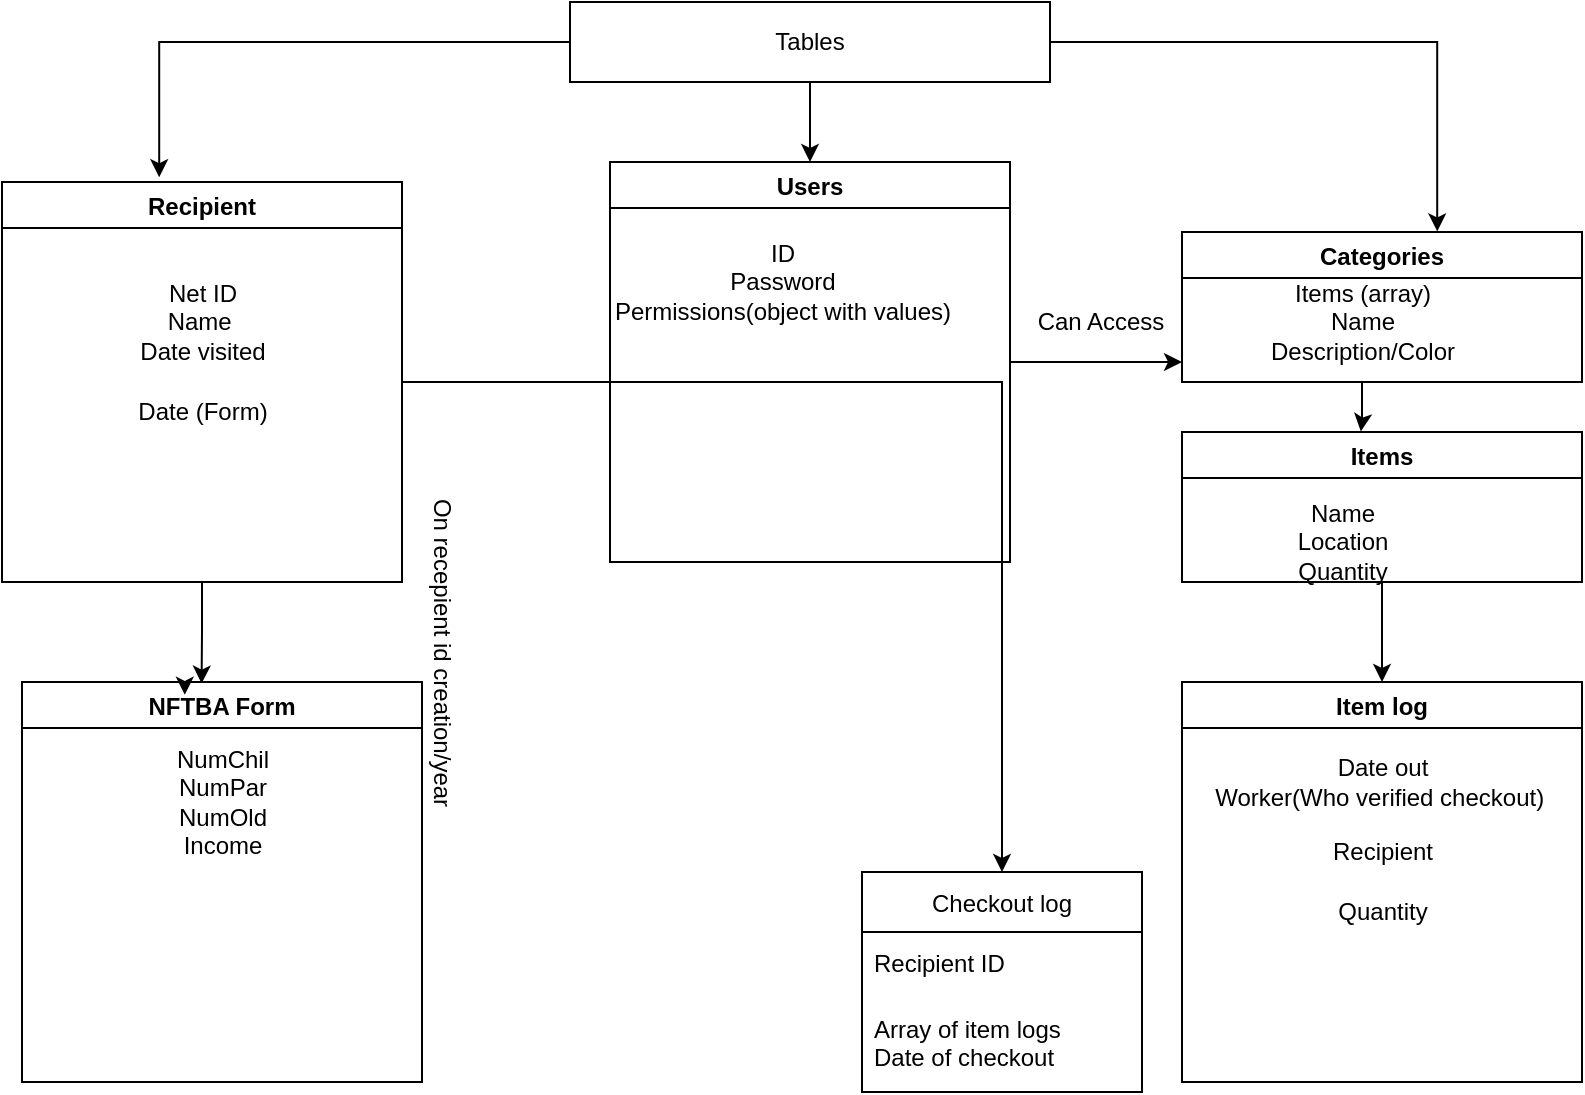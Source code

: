 <mxfile version="20.3.0" type="github">
  <diagram id="C5RBs43oDa-KdzZeNtuy" name="Page-1">
    <mxGraphModel dx="782" dy="468" grid="1" gridSize="10" guides="1" tooltips="1" connect="1" arrows="1" fold="1" page="1" pageScale="1" pageWidth="827" pageHeight="1169" math="0" shadow="0">
      <root>
        <mxCell id="WIyWlLk6GJQsqaUBKTNV-0" />
        <mxCell id="WIyWlLk6GJQsqaUBKTNV-1" parent="WIyWlLk6GJQsqaUBKTNV-0" />
        <mxCell id="W-ZZmaoJpfkEgvUS2qyO-48" style="edgeStyle=orthogonalEdgeStyle;rounded=0;orthogonalLoop=1;jettySize=auto;html=1;entryX=0.449;entryY=0.004;entryDx=0;entryDy=0;entryPerimeter=0;" parent="WIyWlLk6GJQsqaUBKTNV-1" source="W-ZZmaoJpfkEgvUS2qyO-13" target="W-ZZmaoJpfkEgvUS2qyO-45" edge="1">
          <mxGeometry relative="1" as="geometry" />
        </mxCell>
        <mxCell id="LEjf0Js33OpnvhWqmB9_-26" style="edgeStyle=orthogonalEdgeStyle;rounded=0;orthogonalLoop=1;jettySize=auto;html=1;" edge="1" parent="WIyWlLk6GJQsqaUBKTNV-1" source="W-ZZmaoJpfkEgvUS2qyO-13" target="LEjf0Js33OpnvhWqmB9_-22">
          <mxGeometry relative="1" as="geometry" />
        </mxCell>
        <mxCell id="W-ZZmaoJpfkEgvUS2qyO-13" value="Recipient" style="swimlane;startSize=23;" parent="WIyWlLk6GJQsqaUBKTNV-1" vertex="1">
          <mxGeometry x="10" y="260" width="200" height="200" as="geometry" />
        </mxCell>
        <mxCell id="W-ZZmaoJpfkEgvUS2qyO-18" value="Net ID&lt;br&gt;Name&amp;nbsp;&lt;br&gt;Date visited" style="text;html=1;align=center;verticalAlign=middle;resizable=0;points=[];autosize=1;strokeColor=none;fillColor=none;" parent="W-ZZmaoJpfkEgvUS2qyO-13" vertex="1">
          <mxGeometry x="55" y="40" width="90" height="60" as="geometry" />
        </mxCell>
        <mxCell id="W-ZZmaoJpfkEgvUS2qyO-39" value="Date (Form)" style="text;html=1;align=center;verticalAlign=middle;resizable=0;points=[];autosize=1;strokeColor=none;fillColor=none;" parent="W-ZZmaoJpfkEgvUS2qyO-13" vertex="1">
          <mxGeometry x="55" y="100" width="90" height="30" as="geometry" />
        </mxCell>
        <mxCell id="W-ZZmaoJpfkEgvUS2qyO-14" value="Categories" style="swimlane;" parent="WIyWlLk6GJQsqaUBKTNV-1" vertex="1">
          <mxGeometry x="600" y="285" width="200" height="75" as="geometry" />
        </mxCell>
        <mxCell id="W-ZZmaoJpfkEgvUS2qyO-37" style="edgeStyle=orthogonalEdgeStyle;rounded=0;orthogonalLoop=1;jettySize=auto;html=1;entryX=0.393;entryY=-0.012;entryDx=0;entryDy=0;entryPerimeter=0;" parent="WIyWlLk6GJQsqaUBKTNV-1" source="W-ZZmaoJpfkEgvUS2qyO-34" target="W-ZZmaoJpfkEgvUS2qyO-13" edge="1">
          <mxGeometry relative="1" as="geometry" />
        </mxCell>
        <mxCell id="W-ZZmaoJpfkEgvUS2qyO-38" style="edgeStyle=orthogonalEdgeStyle;rounded=0;orthogonalLoop=1;jettySize=auto;html=1;entryX=0.638;entryY=-0.004;entryDx=0;entryDy=0;entryPerimeter=0;" parent="WIyWlLk6GJQsqaUBKTNV-1" source="W-ZZmaoJpfkEgvUS2qyO-34" target="W-ZZmaoJpfkEgvUS2qyO-14" edge="1">
          <mxGeometry relative="1" as="geometry" />
        </mxCell>
        <mxCell id="LEjf0Js33OpnvhWqmB9_-2" style="edgeStyle=orthogonalEdgeStyle;rounded=0;orthogonalLoop=1;jettySize=auto;html=1;" edge="1" parent="WIyWlLk6GJQsqaUBKTNV-1" source="W-ZZmaoJpfkEgvUS2qyO-34" target="LEjf0Js33OpnvhWqmB9_-1">
          <mxGeometry relative="1" as="geometry" />
        </mxCell>
        <mxCell id="W-ZZmaoJpfkEgvUS2qyO-34" value="Tables" style="rounded=0;whiteSpace=wrap;html=1;" parent="WIyWlLk6GJQsqaUBKTNV-1" vertex="1">
          <mxGeometry x="294" y="170" width="240" height="40" as="geometry" />
        </mxCell>
        <mxCell id="W-ZZmaoJpfkEgvUS2qyO-45" value="NFTBA Form" style="swimlane;" parent="WIyWlLk6GJQsqaUBKTNV-1" vertex="1">
          <mxGeometry x="20" y="510" width="200" height="200" as="geometry" />
        </mxCell>
        <mxCell id="W-ZZmaoJpfkEgvUS2qyO-49" style="edgeStyle=orthogonalEdgeStyle;rounded=0;orthogonalLoop=1;jettySize=auto;html=1;exitX=0.5;exitY=0;exitDx=0;exitDy=0;entryX=0.407;entryY=0.032;entryDx=0;entryDy=0;entryPerimeter=0;" parent="WIyWlLk6GJQsqaUBKTNV-1" source="W-ZZmaoJpfkEgvUS2qyO-45" target="W-ZZmaoJpfkEgvUS2qyO-45" edge="1">
          <mxGeometry relative="1" as="geometry" />
        </mxCell>
        <mxCell id="W-ZZmaoJpfkEgvUS2qyO-51" value="NumChil&lt;br&gt;NumPar&lt;br&gt;NumOld&lt;br&gt;Income" style="text;html=1;align=center;verticalAlign=middle;resizable=0;points=[];autosize=1;strokeColor=none;fillColor=none;" parent="WIyWlLk6GJQsqaUBKTNV-1" vertex="1">
          <mxGeometry x="85" y="535" width="70" height="70" as="geometry" />
        </mxCell>
        <mxCell id="LEjf0Js33OpnvhWqmB9_-0" value="On recepient id creation/year" style="text;html=1;align=center;verticalAlign=middle;resizable=0;points=[];autosize=1;strokeColor=none;fillColor=none;rotation=90;" vertex="1" parent="WIyWlLk6GJQsqaUBKTNV-1">
          <mxGeometry x="140" y="480" width="180" height="30" as="geometry" />
        </mxCell>
        <mxCell id="LEjf0Js33OpnvhWqmB9_-19" style="edgeStyle=orthogonalEdgeStyle;rounded=0;orthogonalLoop=1;jettySize=auto;html=1;" edge="1" parent="WIyWlLk6GJQsqaUBKTNV-1" source="LEjf0Js33OpnvhWqmB9_-1">
          <mxGeometry relative="1" as="geometry">
            <mxPoint x="600" y="350" as="targetPoint" />
          </mxGeometry>
        </mxCell>
        <mxCell id="LEjf0Js33OpnvhWqmB9_-1" value="Users" style="swimlane;" vertex="1" parent="WIyWlLk6GJQsqaUBKTNV-1">
          <mxGeometry x="314" y="250" width="200" height="200" as="geometry" />
        </mxCell>
        <mxCell id="LEjf0Js33OpnvhWqmB9_-3" value="ID&lt;br&gt;Password&lt;br&gt;Permissions(object with values)" style="text;html=1;align=center;verticalAlign=middle;resizable=0;points=[];autosize=1;strokeColor=none;fillColor=none;" vertex="1" parent="WIyWlLk6GJQsqaUBKTNV-1">
          <mxGeometry x="305" y="280" width="190" height="60" as="geometry" />
        </mxCell>
        <mxCell id="LEjf0Js33OpnvhWqmB9_-8" style="edgeStyle=orthogonalEdgeStyle;rounded=0;orthogonalLoop=1;jettySize=auto;html=1;entryX=0.447;entryY=-0.004;entryDx=0;entryDy=0;entryPerimeter=0;" edge="1" parent="WIyWlLk6GJQsqaUBKTNV-1" source="LEjf0Js33OpnvhWqmB9_-4" target="LEjf0Js33OpnvhWqmB9_-6">
          <mxGeometry relative="1" as="geometry" />
        </mxCell>
        <mxCell id="LEjf0Js33OpnvhWqmB9_-4" value="Items (array)&lt;br&gt;Name&lt;br&gt;Description/Color" style="text;html=1;align=center;verticalAlign=middle;resizable=0;points=[];autosize=1;strokeColor=none;fillColor=none;" vertex="1" parent="WIyWlLk6GJQsqaUBKTNV-1">
          <mxGeometry x="630" y="300" width="120" height="60" as="geometry" />
        </mxCell>
        <mxCell id="LEjf0Js33OpnvhWqmB9_-18" style="edgeStyle=orthogonalEdgeStyle;rounded=0;orthogonalLoop=1;jettySize=auto;html=1;entryX=0.5;entryY=0;entryDx=0;entryDy=0;" edge="1" parent="WIyWlLk6GJQsqaUBKTNV-1" source="LEjf0Js33OpnvhWqmB9_-6" target="LEjf0Js33OpnvhWqmB9_-9">
          <mxGeometry relative="1" as="geometry" />
        </mxCell>
        <mxCell id="LEjf0Js33OpnvhWqmB9_-6" value="Items" style="swimlane;" vertex="1" parent="WIyWlLk6GJQsqaUBKTNV-1">
          <mxGeometry x="600" y="385" width="200" height="75" as="geometry" />
        </mxCell>
        <mxCell id="LEjf0Js33OpnvhWqmB9_-7" value="Name&lt;br&gt;Location&lt;br&gt;Quantity&lt;br&gt;" style="text;html=1;align=center;verticalAlign=middle;resizable=0;points=[];autosize=1;strokeColor=none;fillColor=none;" vertex="1" parent="WIyWlLk6GJQsqaUBKTNV-1">
          <mxGeometry x="645" y="410" width="70" height="60" as="geometry" />
        </mxCell>
        <mxCell id="LEjf0Js33OpnvhWqmB9_-9" value="Item log" style="swimlane;" vertex="1" parent="WIyWlLk6GJQsqaUBKTNV-1">
          <mxGeometry x="600" y="510" width="200" height="200" as="geometry" />
        </mxCell>
        <mxCell id="LEjf0Js33OpnvhWqmB9_-14" value="Quantity" style="text;html=1;align=center;verticalAlign=middle;resizable=0;points=[];autosize=1;strokeColor=none;fillColor=none;" vertex="1" parent="LEjf0Js33OpnvhWqmB9_-9">
          <mxGeometry x="65" y="100" width="70" height="30" as="geometry" />
        </mxCell>
        <mxCell id="LEjf0Js33OpnvhWqmB9_-11" value="Recipient" style="text;html=1;align=center;verticalAlign=middle;resizable=0;points=[];autosize=1;strokeColor=none;fillColor=none;" vertex="1" parent="LEjf0Js33OpnvhWqmB9_-9">
          <mxGeometry x="65" y="70" width="70" height="30" as="geometry" />
        </mxCell>
        <mxCell id="LEjf0Js33OpnvhWqmB9_-10" value="Date out&lt;br&gt;Worker(Who verified checkout)&amp;nbsp;" style="text;html=1;align=center;verticalAlign=middle;resizable=0;points=[];autosize=1;strokeColor=none;fillColor=none;" vertex="1" parent="LEjf0Js33OpnvhWqmB9_-9">
          <mxGeometry x="5" y="30" width="190" height="40" as="geometry" />
        </mxCell>
        <mxCell id="LEjf0Js33OpnvhWqmB9_-20" value="Can Access" style="text;html=1;align=center;verticalAlign=middle;resizable=0;points=[];autosize=1;strokeColor=none;fillColor=none;" vertex="1" parent="WIyWlLk6GJQsqaUBKTNV-1">
          <mxGeometry x="514" y="315" width="90" height="30" as="geometry" />
        </mxCell>
        <mxCell id="LEjf0Js33OpnvhWqmB9_-22" value="Checkout log" style="swimlane;fontStyle=0;childLayout=stackLayout;horizontal=1;startSize=30;horizontalStack=0;resizeParent=1;resizeParentMax=0;resizeLast=0;collapsible=1;marginBottom=0;" vertex="1" parent="WIyWlLk6GJQsqaUBKTNV-1">
          <mxGeometry x="440" y="605" width="140" height="110" as="geometry" />
        </mxCell>
        <mxCell id="LEjf0Js33OpnvhWqmB9_-23" value="Recipient ID" style="text;strokeColor=none;fillColor=none;align=left;verticalAlign=middle;spacingLeft=4;spacingRight=4;overflow=hidden;points=[[0,0.5],[1,0.5]];portConstraint=eastwest;rotatable=0;" vertex="1" parent="LEjf0Js33OpnvhWqmB9_-22">
          <mxGeometry y="30" width="140" height="30" as="geometry" />
        </mxCell>
        <mxCell id="LEjf0Js33OpnvhWqmB9_-24" value="Array of item logs&#xa;Date of checkout" style="text;strokeColor=none;fillColor=none;align=left;verticalAlign=middle;spacingLeft=4;spacingRight=4;overflow=hidden;points=[[0,0.5],[1,0.5]];portConstraint=eastwest;rotatable=0;" vertex="1" parent="LEjf0Js33OpnvhWqmB9_-22">
          <mxGeometry y="60" width="140" height="50" as="geometry" />
        </mxCell>
      </root>
    </mxGraphModel>
  </diagram>
</mxfile>

